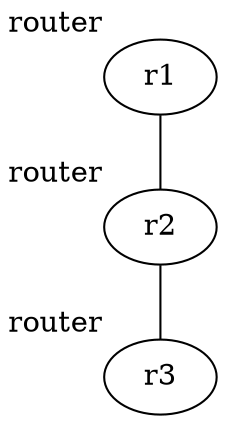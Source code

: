 digraph {
	r1[xlabel="router"];
	r2[xlabel="router"];
	r3[xlabel="router"];

	r1->r2[dir="none"];
	r2->r3[dir="none"];
}
